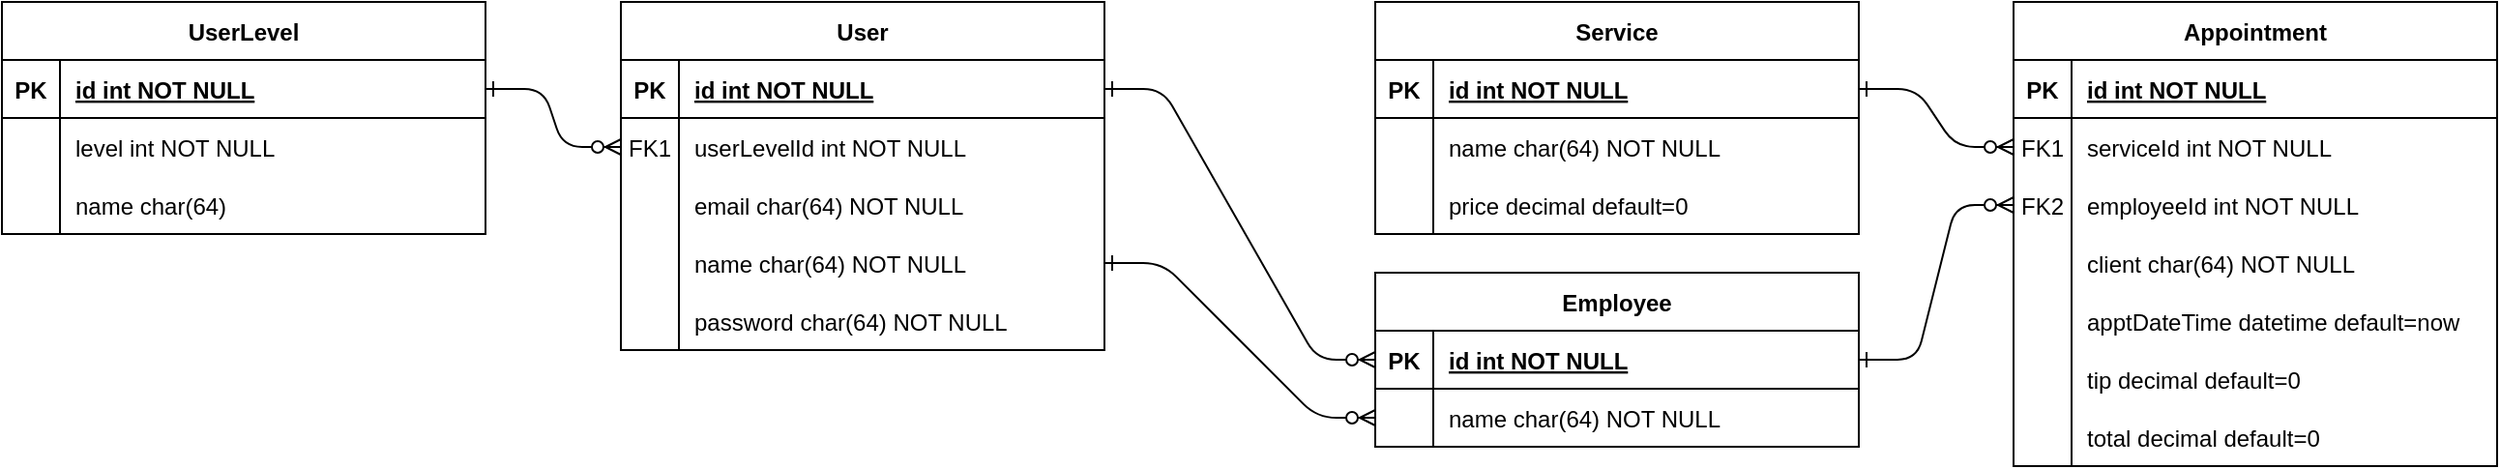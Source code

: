 <mxfile version="14.7.2" type="device"><diagram id="R2lEEEUBdFMjLlhIrx00" name="Page-1"><mxGraphModel dx="1451" dy="771" grid="1" gridSize="10" guides="1" tooltips="1" connect="1" arrows="1" fold="1" page="1" pageScale="1" pageWidth="850" pageHeight="1100" math="0" shadow="0" extFonts="Permanent Marker^https://fonts.googleapis.com/css?family=Permanent+Marker"><root><mxCell id="0"/><mxCell id="1" parent="0"/><mxCell id="C-vyLk0tnHw3VtMMgP7b-1" value="" style="edgeStyle=entityRelationEdgeStyle;endArrow=ERzeroToMany;startArrow=ERone;endFill=1;startFill=0;" parent="1" source="C-vyLk0tnHw3VtMMgP7b-24" target="C-vyLk0tnHw3VtMMgP7b-6" edge="1"><mxGeometry width="100" height="100" relative="1" as="geometry"><mxPoint x="430" y="710" as="sourcePoint"/><mxPoint x="530" y="610" as="targetPoint"/></mxGeometry></mxCell><mxCell id="C-vyLk0tnHw3VtMMgP7b-2" value="User" style="shape=table;startSize=30;container=1;collapsible=1;childLayout=tableLayout;fixedRows=1;rowLines=0;fontStyle=1;align=center;resizeLast=1;" parent="1" vertex="1"><mxGeometry x="530" y="110" width="250" height="180" as="geometry"/></mxCell><mxCell id="C-vyLk0tnHw3VtMMgP7b-3" value="" style="shape=partialRectangle;collapsible=0;dropTarget=0;pointerEvents=0;fillColor=none;points=[[0,0.5],[1,0.5]];portConstraint=eastwest;top=0;left=0;right=0;bottom=1;" parent="C-vyLk0tnHw3VtMMgP7b-2" vertex="1"><mxGeometry y="30" width="250" height="30" as="geometry"/></mxCell><mxCell id="C-vyLk0tnHw3VtMMgP7b-4" value="PK" style="shape=partialRectangle;overflow=hidden;connectable=0;fillColor=none;top=0;left=0;bottom=0;right=0;fontStyle=1;" parent="C-vyLk0tnHw3VtMMgP7b-3" vertex="1"><mxGeometry width="30" height="30" as="geometry"/></mxCell><mxCell id="C-vyLk0tnHw3VtMMgP7b-5" value="id int NOT NULL" style="shape=partialRectangle;overflow=hidden;connectable=0;fillColor=none;top=0;left=0;bottom=0;right=0;align=left;spacingLeft=6;fontStyle=5;" parent="C-vyLk0tnHw3VtMMgP7b-3" vertex="1"><mxGeometry x="30" width="220" height="30" as="geometry"/></mxCell><mxCell id="C-vyLk0tnHw3VtMMgP7b-6" value="" style="shape=partialRectangle;collapsible=0;dropTarget=0;pointerEvents=0;fillColor=none;points=[[0,0.5],[1,0.5]];portConstraint=eastwest;top=0;left=0;right=0;bottom=0;" parent="C-vyLk0tnHw3VtMMgP7b-2" vertex="1"><mxGeometry y="60" width="250" height="30" as="geometry"/></mxCell><mxCell id="C-vyLk0tnHw3VtMMgP7b-7" value="FK1" style="shape=partialRectangle;overflow=hidden;connectable=0;fillColor=none;top=0;left=0;bottom=0;right=0;" parent="C-vyLk0tnHw3VtMMgP7b-6" vertex="1"><mxGeometry width="30" height="30" as="geometry"/></mxCell><mxCell id="C-vyLk0tnHw3VtMMgP7b-8" value="userLevelId int NOT NULL" style="shape=partialRectangle;overflow=hidden;connectable=0;fillColor=none;top=0;left=0;bottom=0;right=0;align=left;spacingLeft=6;" parent="C-vyLk0tnHw3VtMMgP7b-6" vertex="1"><mxGeometry x="30" width="220" height="30" as="geometry"/></mxCell><mxCell id="C-vyLk0tnHw3VtMMgP7b-9" value="" style="shape=partialRectangle;collapsible=0;dropTarget=0;pointerEvents=0;fillColor=none;points=[[0,0.5],[1,0.5]];portConstraint=eastwest;top=0;left=0;right=0;bottom=0;" parent="C-vyLk0tnHw3VtMMgP7b-2" vertex="1"><mxGeometry y="90" width="250" height="30" as="geometry"/></mxCell><mxCell id="C-vyLk0tnHw3VtMMgP7b-10" value="" style="shape=partialRectangle;overflow=hidden;connectable=0;fillColor=none;top=0;left=0;bottom=0;right=0;" parent="C-vyLk0tnHw3VtMMgP7b-9" vertex="1"><mxGeometry width="30" height="30" as="geometry"/></mxCell><mxCell id="C-vyLk0tnHw3VtMMgP7b-11" value="email char(64) NOT NULL" style="shape=partialRectangle;overflow=hidden;connectable=0;fillColor=none;top=0;left=0;bottom=0;right=0;align=left;spacingLeft=6;" parent="C-vyLk0tnHw3VtMMgP7b-9" vertex="1"><mxGeometry x="30" width="220" height="30" as="geometry"/></mxCell><mxCell id="vO8PVo69_9jmktt687im-103" value="" style="shape=partialRectangle;collapsible=0;dropTarget=0;pointerEvents=0;fillColor=none;top=0;left=0;bottom=0;right=0;points=[[0,0.5],[1,0.5]];portConstraint=eastwest;" vertex="1" parent="C-vyLk0tnHw3VtMMgP7b-2"><mxGeometry y="120" width="250" height="30" as="geometry"/></mxCell><mxCell id="vO8PVo69_9jmktt687im-104" value="" style="shape=partialRectangle;connectable=0;fillColor=none;top=0;left=0;bottom=0;right=0;editable=1;overflow=hidden;" vertex="1" parent="vO8PVo69_9jmktt687im-103"><mxGeometry width="30" height="30" as="geometry"/></mxCell><mxCell id="vO8PVo69_9jmktt687im-105" value="name char(64) NOT NULL" style="shape=partialRectangle;connectable=0;fillColor=none;top=0;left=0;bottom=0;right=0;align=left;spacingLeft=6;overflow=hidden;" vertex="1" parent="vO8PVo69_9jmktt687im-103"><mxGeometry x="30" width="220" height="30" as="geometry"/></mxCell><mxCell id="vO8PVo69_9jmktt687im-99" value="" style="shape=partialRectangle;collapsible=0;dropTarget=0;pointerEvents=0;fillColor=none;top=0;left=0;bottom=0;right=0;points=[[0,0.5],[1,0.5]];portConstraint=eastwest;" vertex="1" parent="C-vyLk0tnHw3VtMMgP7b-2"><mxGeometry y="150" width="250" height="30" as="geometry"/></mxCell><mxCell id="vO8PVo69_9jmktt687im-100" value="" style="shape=partialRectangle;connectable=0;fillColor=none;top=0;left=0;bottom=0;right=0;editable=1;overflow=hidden;" vertex="1" parent="vO8PVo69_9jmktt687im-99"><mxGeometry width="30" height="30" as="geometry"/></mxCell><mxCell id="vO8PVo69_9jmktt687im-101" value="password char(64) NOT NULL" style="shape=partialRectangle;connectable=0;fillColor=none;top=0;left=0;bottom=0;right=0;align=left;spacingLeft=6;overflow=hidden;" vertex="1" parent="vO8PVo69_9jmktt687im-99"><mxGeometry x="30" width="220" height="30" as="geometry"/></mxCell><mxCell id="C-vyLk0tnHw3VtMMgP7b-23" value="UserLevel" style="shape=table;startSize=30;container=1;collapsible=1;childLayout=tableLayout;fixedRows=1;rowLines=0;fontStyle=1;align=center;resizeLast=1;" parent="1" vertex="1"><mxGeometry x="210" y="110" width="250" height="120" as="geometry"><mxRectangle x="120" y="120" width="90" height="30" as="alternateBounds"/></mxGeometry></mxCell><mxCell id="C-vyLk0tnHw3VtMMgP7b-24" value="" style="shape=partialRectangle;collapsible=0;dropTarget=0;pointerEvents=0;fillColor=none;points=[[0,0.5],[1,0.5]];portConstraint=eastwest;top=0;left=0;right=0;bottom=1;" parent="C-vyLk0tnHw3VtMMgP7b-23" vertex="1"><mxGeometry y="30" width="250" height="30" as="geometry"/></mxCell><mxCell id="C-vyLk0tnHw3VtMMgP7b-25" value="PK" style="shape=partialRectangle;overflow=hidden;connectable=0;fillColor=none;top=0;left=0;bottom=0;right=0;fontStyle=1;" parent="C-vyLk0tnHw3VtMMgP7b-24" vertex="1"><mxGeometry width="30" height="30" as="geometry"/></mxCell><mxCell id="C-vyLk0tnHw3VtMMgP7b-26" value="id int NOT NULL" style="shape=partialRectangle;overflow=hidden;connectable=0;fillColor=none;top=0;left=0;bottom=0;right=0;align=left;spacingLeft=6;fontStyle=5;" parent="C-vyLk0tnHw3VtMMgP7b-24" vertex="1"><mxGeometry x="30" width="220" height="30" as="geometry"/></mxCell><mxCell id="C-vyLk0tnHw3VtMMgP7b-27" value="" style="shape=partialRectangle;collapsible=0;dropTarget=0;pointerEvents=0;fillColor=none;points=[[0,0.5],[1,0.5]];portConstraint=eastwest;top=0;left=0;right=0;bottom=0;" parent="C-vyLk0tnHw3VtMMgP7b-23" vertex="1"><mxGeometry y="60" width="250" height="30" as="geometry"/></mxCell><mxCell id="C-vyLk0tnHw3VtMMgP7b-28" value="" style="shape=partialRectangle;overflow=hidden;connectable=0;fillColor=none;top=0;left=0;bottom=0;right=0;" parent="C-vyLk0tnHw3VtMMgP7b-27" vertex="1"><mxGeometry width="30" height="30" as="geometry"/></mxCell><mxCell id="C-vyLk0tnHw3VtMMgP7b-29" value="level int NOT NULL" style="shape=partialRectangle;overflow=hidden;connectable=0;fillColor=none;top=0;left=0;bottom=0;right=0;align=left;spacingLeft=6;" parent="C-vyLk0tnHw3VtMMgP7b-27" vertex="1"><mxGeometry x="30" width="220" height="30" as="geometry"/></mxCell><mxCell id="vO8PVo69_9jmktt687im-83" value="" style="shape=partialRectangle;collapsible=0;dropTarget=0;pointerEvents=0;fillColor=none;top=0;left=0;bottom=0;right=0;points=[[0,0.5],[1,0.5]];portConstraint=eastwest;" vertex="1" parent="C-vyLk0tnHw3VtMMgP7b-23"><mxGeometry y="90" width="250" height="30" as="geometry"/></mxCell><mxCell id="vO8PVo69_9jmktt687im-84" value="" style="shape=partialRectangle;connectable=0;fillColor=none;top=0;left=0;bottom=0;right=0;editable=1;overflow=hidden;" vertex="1" parent="vO8PVo69_9jmktt687im-83"><mxGeometry width="30" height="30" as="geometry"/></mxCell><mxCell id="vO8PVo69_9jmktt687im-85" value="name char(64)" style="shape=partialRectangle;connectable=0;fillColor=none;top=0;left=0;bottom=0;right=0;align=left;spacingLeft=6;overflow=hidden;" vertex="1" parent="vO8PVo69_9jmktt687im-83"><mxGeometry x="30" width="220" height="30" as="geometry"/></mxCell><mxCell id="vO8PVo69_9jmktt687im-5" value="Appointment" style="shape=table;startSize=30;container=1;collapsible=1;childLayout=tableLayout;fixedRows=1;rowLines=0;fontStyle=1;align=center;resizeLast=1;" vertex="1" parent="1"><mxGeometry x="1250" y="110" width="250" height="240" as="geometry"><mxRectangle x="450" y="440" width="110" height="30" as="alternateBounds"/></mxGeometry></mxCell><mxCell id="vO8PVo69_9jmktt687im-6" value="" style="shape=partialRectangle;collapsible=0;dropTarget=0;pointerEvents=0;fillColor=none;points=[[0,0.5],[1,0.5]];portConstraint=eastwest;top=0;left=0;right=0;bottom=1;" vertex="1" parent="vO8PVo69_9jmktt687im-5"><mxGeometry y="30" width="250" height="30" as="geometry"/></mxCell><mxCell id="vO8PVo69_9jmktt687im-7" value="PK" style="shape=partialRectangle;overflow=hidden;connectable=0;fillColor=none;top=0;left=0;bottom=0;right=0;fontStyle=1;" vertex="1" parent="vO8PVo69_9jmktt687im-6"><mxGeometry width="30" height="30" as="geometry"/></mxCell><mxCell id="vO8PVo69_9jmktt687im-8" value="id int NOT NULL" style="shape=partialRectangle;overflow=hidden;connectable=0;fillColor=none;top=0;left=0;bottom=0;right=0;align=left;spacingLeft=6;fontStyle=5;" vertex="1" parent="vO8PVo69_9jmktt687im-6"><mxGeometry x="30" width="220" height="30" as="geometry"/></mxCell><mxCell id="vO8PVo69_9jmktt687im-12" value="" style="shape=partialRectangle;collapsible=0;dropTarget=0;pointerEvents=0;fillColor=none;points=[[0,0.5],[1,0.5]];portConstraint=eastwest;top=0;left=0;right=0;bottom=0;" vertex="1" parent="vO8PVo69_9jmktt687im-5"><mxGeometry y="60" width="250" height="30" as="geometry"/></mxCell><mxCell id="vO8PVo69_9jmktt687im-13" value="FK1" style="shape=partialRectangle;overflow=hidden;connectable=0;fillColor=none;top=0;left=0;bottom=0;right=0;" vertex="1" parent="vO8PVo69_9jmktt687im-12"><mxGeometry width="30" height="30" as="geometry"/></mxCell><mxCell id="vO8PVo69_9jmktt687im-14" value="serviceId int NOT NULL" style="shape=partialRectangle;overflow=hidden;connectable=0;fillColor=none;top=0;left=0;bottom=0;right=0;align=left;spacingLeft=6;" vertex="1" parent="vO8PVo69_9jmktt687im-12"><mxGeometry x="30" width="220" height="30" as="geometry"/></mxCell><mxCell id="vO8PVo69_9jmktt687im-70" value="" style="shape=partialRectangle;collapsible=0;dropTarget=0;pointerEvents=0;fillColor=none;top=0;left=0;bottom=0;right=0;points=[[0,0.5],[1,0.5]];portConstraint=eastwest;" vertex="1" parent="vO8PVo69_9jmktt687im-5"><mxGeometry y="90" width="250" height="30" as="geometry"/></mxCell><mxCell id="vO8PVo69_9jmktt687im-71" value="FK2" style="shape=partialRectangle;connectable=0;fillColor=none;top=0;left=0;bottom=0;right=0;fontStyle=0;overflow=hidden;" vertex="1" parent="vO8PVo69_9jmktt687im-70"><mxGeometry width="30" height="30" as="geometry"/></mxCell><mxCell id="vO8PVo69_9jmktt687im-72" value="employeeId int NOT NULL" style="shape=partialRectangle;connectable=0;fillColor=none;top=0;left=0;bottom=0;right=0;align=left;spacingLeft=6;fontStyle=0;overflow=hidden;" vertex="1" parent="vO8PVo69_9jmktt687im-70"><mxGeometry x="30" width="220" height="30" as="geometry"/></mxCell><mxCell id="vO8PVo69_9jmktt687im-9" value="" style="shape=partialRectangle;collapsible=0;dropTarget=0;pointerEvents=0;fillColor=none;points=[[0,0.5],[1,0.5]];portConstraint=eastwest;top=0;left=0;right=0;bottom=0;" vertex="1" parent="vO8PVo69_9jmktt687im-5"><mxGeometry y="120" width="250" height="30" as="geometry"/></mxCell><mxCell id="vO8PVo69_9jmktt687im-10" value="" style="shape=partialRectangle;overflow=hidden;connectable=0;fillColor=none;top=0;left=0;bottom=0;right=0;" vertex="1" parent="vO8PVo69_9jmktt687im-9"><mxGeometry width="30" height="30" as="geometry"/></mxCell><mxCell id="vO8PVo69_9jmktt687im-11" value="client char(64) NOT NULL" style="shape=partialRectangle;overflow=hidden;connectable=0;fillColor=none;top=0;left=0;bottom=0;right=0;align=left;spacingLeft=6;" vertex="1" parent="vO8PVo69_9jmktt687im-9"><mxGeometry x="30" width="220" height="30" as="geometry"/></mxCell><mxCell id="vO8PVo69_9jmktt687im-75" value="" style="shape=partialRectangle;collapsible=0;dropTarget=0;pointerEvents=0;fillColor=none;top=0;left=0;bottom=0;right=0;points=[[0,0.5],[1,0.5]];portConstraint=eastwest;" vertex="1" parent="vO8PVo69_9jmktt687im-5"><mxGeometry y="150" width="250" height="30" as="geometry"/></mxCell><mxCell id="vO8PVo69_9jmktt687im-76" value="" style="shape=partialRectangle;connectable=0;fillColor=none;top=0;left=0;bottom=0;right=0;editable=1;overflow=hidden;" vertex="1" parent="vO8PVo69_9jmktt687im-75"><mxGeometry width="30" height="30" as="geometry"/></mxCell><mxCell id="vO8PVo69_9jmktt687im-77" value="apptDateTime datetime default=now" style="shape=partialRectangle;connectable=0;fillColor=none;top=0;left=0;bottom=0;right=0;align=left;spacingLeft=6;overflow=hidden;" vertex="1" parent="vO8PVo69_9jmktt687im-75"><mxGeometry x="30" width="220" height="30" as="geometry"/></mxCell><mxCell id="vO8PVo69_9jmktt687im-87" value="" style="shape=partialRectangle;collapsible=0;dropTarget=0;pointerEvents=0;fillColor=none;top=0;left=0;bottom=0;right=0;points=[[0,0.5],[1,0.5]];portConstraint=eastwest;" vertex="1" parent="vO8PVo69_9jmktt687im-5"><mxGeometry y="180" width="250" height="30" as="geometry"/></mxCell><mxCell id="vO8PVo69_9jmktt687im-88" value="" style="shape=partialRectangle;connectable=0;fillColor=none;top=0;left=0;bottom=0;right=0;editable=1;overflow=hidden;" vertex="1" parent="vO8PVo69_9jmktt687im-87"><mxGeometry width="30" height="30" as="geometry"/></mxCell><mxCell id="vO8PVo69_9jmktt687im-89" value="tip decimal default=0" style="shape=partialRectangle;connectable=0;fillColor=none;top=0;left=0;bottom=0;right=0;align=left;spacingLeft=6;overflow=hidden;" vertex="1" parent="vO8PVo69_9jmktt687im-87"><mxGeometry x="30" width="220" height="30" as="geometry"/></mxCell><mxCell id="vO8PVo69_9jmktt687im-95" value="" style="shape=partialRectangle;collapsible=0;dropTarget=0;pointerEvents=0;fillColor=none;top=0;left=0;bottom=0;right=0;points=[[0,0.5],[1,0.5]];portConstraint=eastwest;" vertex="1" parent="vO8PVo69_9jmktt687im-5"><mxGeometry y="210" width="250" height="30" as="geometry"/></mxCell><mxCell id="vO8PVo69_9jmktt687im-96" value="" style="shape=partialRectangle;connectable=0;fillColor=none;top=0;left=0;bottom=0;right=0;editable=1;overflow=hidden;" vertex="1" parent="vO8PVo69_9jmktt687im-95"><mxGeometry width="30" height="30" as="geometry"/></mxCell><mxCell id="vO8PVo69_9jmktt687im-97" value="total decimal default=0" style="shape=partialRectangle;connectable=0;fillColor=none;top=0;left=0;bottom=0;right=0;align=left;spacingLeft=6;overflow=hidden;" vertex="1" parent="vO8PVo69_9jmktt687im-95"><mxGeometry x="30" width="220" height="30" as="geometry"/></mxCell><mxCell id="vO8PVo69_9jmktt687im-21" value="Service" style="shape=table;startSize=30;container=1;collapsible=1;childLayout=tableLayout;fixedRows=1;rowLines=0;fontStyle=1;align=center;resizeLast=1;" vertex="1" parent="1"><mxGeometry x="920" y="110" width="250" height="120" as="geometry"/></mxCell><mxCell id="vO8PVo69_9jmktt687im-22" value="" style="shape=partialRectangle;collapsible=0;dropTarget=0;pointerEvents=0;fillColor=none;points=[[0,0.5],[1,0.5]];portConstraint=eastwest;top=0;left=0;right=0;bottom=1;" vertex="1" parent="vO8PVo69_9jmktt687im-21"><mxGeometry y="30" width="250" height="30" as="geometry"/></mxCell><mxCell id="vO8PVo69_9jmktt687im-23" value="PK" style="shape=partialRectangle;overflow=hidden;connectable=0;fillColor=none;top=0;left=0;bottom=0;right=0;fontStyle=1;" vertex="1" parent="vO8PVo69_9jmktt687im-22"><mxGeometry width="30" height="30" as="geometry"/></mxCell><mxCell id="vO8PVo69_9jmktt687im-24" value="id int NOT NULL" style="shape=partialRectangle;overflow=hidden;connectable=0;fillColor=none;top=0;left=0;bottom=0;right=0;align=left;spacingLeft=6;fontStyle=5;" vertex="1" parent="vO8PVo69_9jmktt687im-22"><mxGeometry x="30" width="220" height="30" as="geometry"/></mxCell><mxCell id="vO8PVo69_9jmktt687im-91" value="" style="shape=partialRectangle;collapsible=0;dropTarget=0;pointerEvents=0;fillColor=none;top=0;left=0;bottom=0;right=0;points=[[0,0.5],[1,0.5]];portConstraint=eastwest;" vertex="1" parent="vO8PVo69_9jmktt687im-21"><mxGeometry y="60" width="250" height="30" as="geometry"/></mxCell><mxCell id="vO8PVo69_9jmktt687im-92" value="" style="shape=partialRectangle;connectable=0;fillColor=none;top=0;left=0;bottom=0;right=0;editable=1;overflow=hidden;" vertex="1" parent="vO8PVo69_9jmktt687im-91"><mxGeometry width="30" height="30" as="geometry"/></mxCell><mxCell id="vO8PVo69_9jmktt687im-93" value="name char(64) NOT NULL" style="shape=partialRectangle;connectable=0;fillColor=none;top=0;left=0;bottom=0;right=0;align=left;spacingLeft=6;overflow=hidden;" vertex="1" parent="vO8PVo69_9jmktt687im-91"><mxGeometry x="30" width="220" height="30" as="geometry"/></mxCell><mxCell id="vO8PVo69_9jmktt687im-25" value="" style="shape=partialRectangle;collapsible=0;dropTarget=0;pointerEvents=0;fillColor=none;points=[[0,0.5],[1,0.5]];portConstraint=eastwest;top=0;left=0;right=0;bottom=0;" vertex="1" parent="vO8PVo69_9jmktt687im-21"><mxGeometry y="90" width="250" height="30" as="geometry"/></mxCell><mxCell id="vO8PVo69_9jmktt687im-26" value="" style="shape=partialRectangle;overflow=hidden;connectable=0;fillColor=none;top=0;left=0;bottom=0;right=0;" vertex="1" parent="vO8PVo69_9jmktt687im-25"><mxGeometry width="30" height="30" as="geometry"/></mxCell><mxCell id="vO8PVo69_9jmktt687im-27" value="price decimal default=0" style="shape=partialRectangle;overflow=hidden;connectable=0;fillColor=none;top=0;left=0;bottom=0;right=0;align=left;spacingLeft=6;" vertex="1" parent="vO8PVo69_9jmktt687im-25"><mxGeometry x="30" width="220" height="30" as="geometry"/></mxCell><mxCell id="vO8PVo69_9jmktt687im-33" value="Employee" style="shape=table;startSize=30;container=1;collapsible=1;childLayout=tableLayout;fixedRows=1;rowLines=0;fontStyle=1;align=center;resizeLast=1;" vertex="1" parent="1"><mxGeometry x="920" y="250" width="250" height="90" as="geometry"><mxRectangle x="120" y="120" width="90" height="30" as="alternateBounds"/></mxGeometry></mxCell><mxCell id="vO8PVo69_9jmktt687im-34" value="" style="shape=partialRectangle;collapsible=0;dropTarget=0;pointerEvents=0;fillColor=none;points=[[0,0.5],[1,0.5]];portConstraint=eastwest;top=0;left=0;right=0;bottom=1;" vertex="1" parent="vO8PVo69_9jmktt687im-33"><mxGeometry y="30" width="250" height="30" as="geometry"/></mxCell><mxCell id="vO8PVo69_9jmktt687im-35" value="PK" style="shape=partialRectangle;overflow=hidden;connectable=0;fillColor=none;top=0;left=0;bottom=0;right=0;fontStyle=1;" vertex="1" parent="vO8PVo69_9jmktt687im-34"><mxGeometry width="30" height="30" as="geometry"/></mxCell><mxCell id="vO8PVo69_9jmktt687im-36" value="id int NOT NULL" style="shape=partialRectangle;overflow=hidden;connectable=0;fillColor=none;top=0;left=0;bottom=0;right=0;align=left;spacingLeft=6;fontStyle=5;" vertex="1" parent="vO8PVo69_9jmktt687im-34"><mxGeometry x="30" width="220" height="30" as="geometry"/></mxCell><mxCell id="vO8PVo69_9jmktt687im-37" value="" style="shape=partialRectangle;collapsible=0;dropTarget=0;pointerEvents=0;fillColor=none;points=[[0,0.5],[1,0.5]];portConstraint=eastwest;top=0;left=0;right=0;bottom=0;" vertex="1" parent="vO8PVo69_9jmktt687im-33"><mxGeometry y="60" width="250" height="30" as="geometry"/></mxCell><mxCell id="vO8PVo69_9jmktt687im-38" value="" style="shape=partialRectangle;overflow=hidden;connectable=0;fillColor=none;top=0;left=0;bottom=0;right=0;" vertex="1" parent="vO8PVo69_9jmktt687im-37"><mxGeometry width="30" height="30" as="geometry"/></mxCell><mxCell id="vO8PVo69_9jmktt687im-39" value="name char(64) NOT NULL" style="shape=partialRectangle;overflow=hidden;connectable=0;fillColor=none;top=0;left=0;bottom=0;right=0;align=left;spacingLeft=6;" vertex="1" parent="vO8PVo69_9jmktt687im-37"><mxGeometry x="30" width="220" height="30" as="geometry"/></mxCell><mxCell id="vO8PVo69_9jmktt687im-42" value="" style="edgeStyle=entityRelationEdgeStyle;endArrow=ERzeroToMany;startArrow=ERone;endFill=1;startFill=0;entryX=0;entryY=0.5;entryDx=0;entryDy=0;exitX=1;exitY=0.5;exitDx=0;exitDy=0;" edge="1" parent="1" source="vO8PVo69_9jmktt687im-34" target="vO8PVo69_9jmktt687im-70"><mxGeometry width="100" height="100" relative="1" as="geometry"><mxPoint x="1170" y="160" as="sourcePoint"/><mxPoint x="1250" y="240" as="targetPoint"/></mxGeometry></mxCell><mxCell id="vO8PVo69_9jmktt687im-106" value="" style="edgeStyle=entityRelationEdgeStyle;endArrow=ERzeroToMany;startArrow=ERone;endFill=1;startFill=0;entryX=0;entryY=0.5;entryDx=0;entryDy=0;exitX=1;exitY=0.5;exitDx=0;exitDy=0;" edge="1" parent="1" source="vO8PVo69_9jmktt687im-22" target="vO8PVo69_9jmktt687im-12"><mxGeometry width="100" height="100" relative="1" as="geometry"><mxPoint x="1170" y="290" as="sourcePoint"/><mxPoint x="1250" y="345" as="targetPoint"/></mxGeometry></mxCell><mxCell id="vO8PVo69_9jmktt687im-108" value="" style="edgeStyle=entityRelationEdgeStyle;endArrow=ERzeroToMany;startArrow=ERone;endFill=1;startFill=0;entryX=0;entryY=0.5;entryDx=0;entryDy=0;exitX=1;exitY=0.5;exitDx=0;exitDy=0;" edge="1" parent="1" source="C-vyLk0tnHw3VtMMgP7b-3" target="vO8PVo69_9jmktt687im-34"><mxGeometry width="100" height="100" relative="1" as="geometry"><mxPoint x="790" y="155" as="sourcePoint"/><mxPoint x="870" y="185" as="targetPoint"/></mxGeometry></mxCell><mxCell id="vO8PVo69_9jmktt687im-112" value="" style="edgeStyle=entityRelationEdgeStyle;endArrow=ERzeroToMany;startArrow=ERone;endFill=1;startFill=0;exitX=1;exitY=0.5;exitDx=0;exitDy=0;entryX=0;entryY=0.5;entryDx=0;entryDy=0;" edge="1" parent="1" source="vO8PVo69_9jmktt687im-103" target="vO8PVo69_9jmktt687im-37"><mxGeometry width="100" height="100" relative="1" as="geometry"><mxPoint x="790" y="220" as="sourcePoint"/><mxPoint x="860" y="250" as="targetPoint"/></mxGeometry></mxCell></root></mxGraphModel></diagram></mxfile>